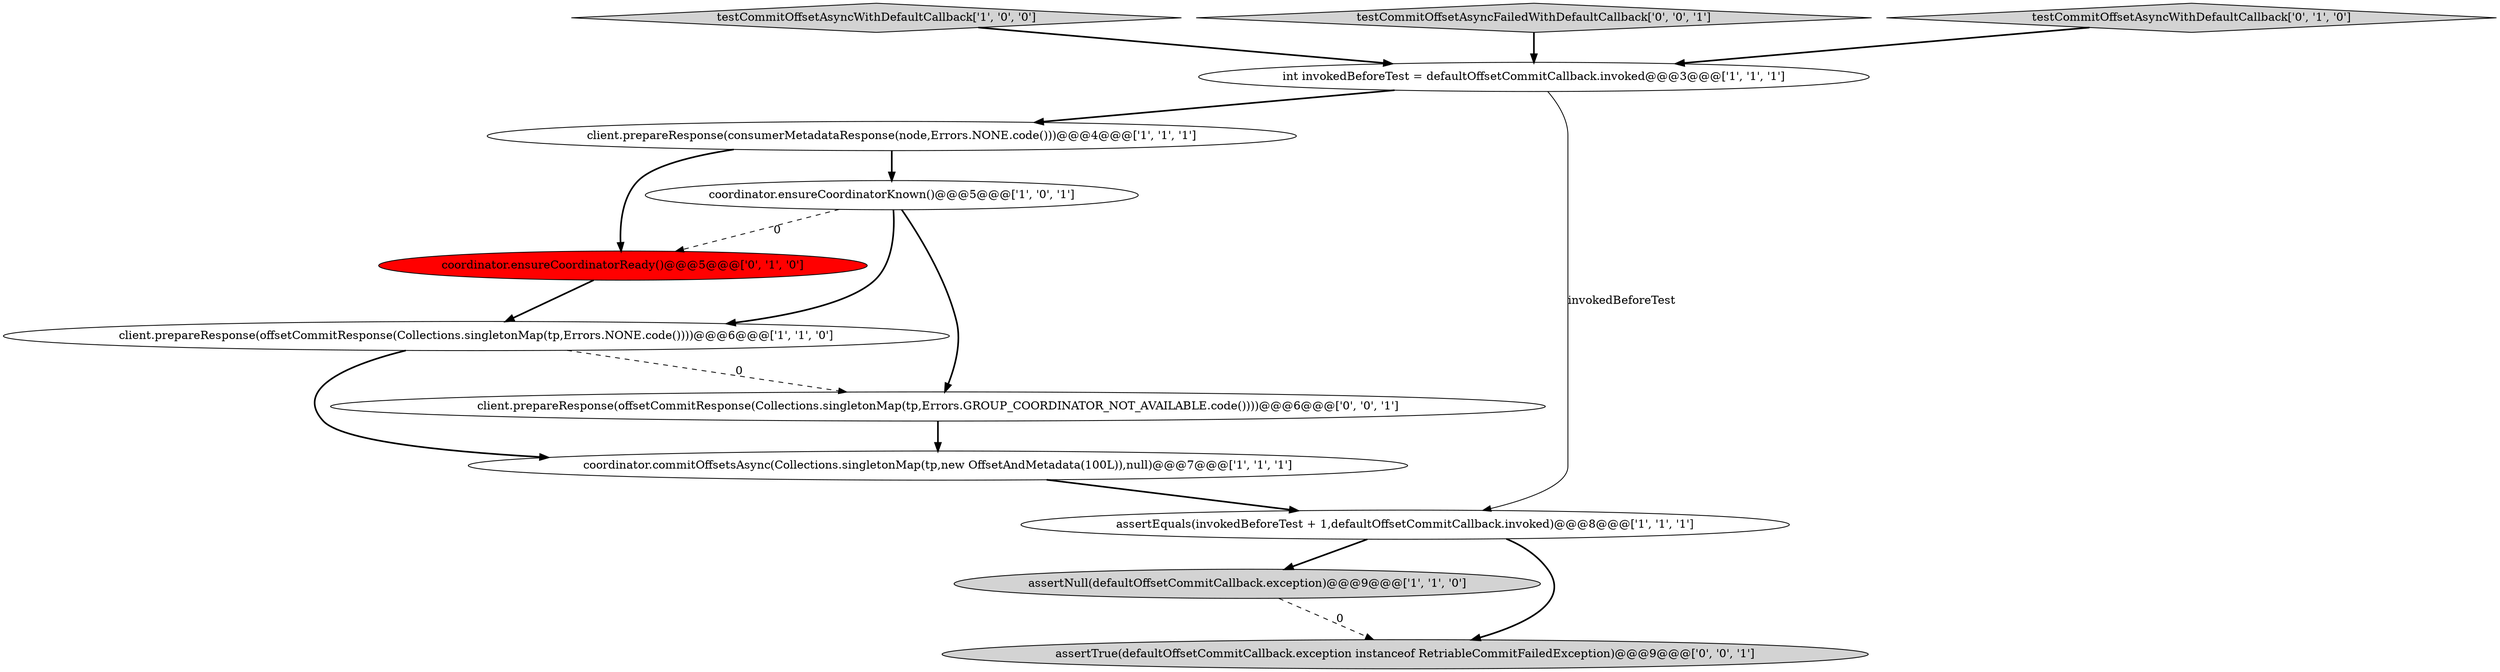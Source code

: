 digraph {
4 [style = filled, label = "coordinator.commitOffsetsAsync(Collections.singletonMap(tp,new OffsetAndMetadata(100L)),null)@@@7@@@['1', '1', '1']", fillcolor = white, shape = ellipse image = "AAA0AAABBB1BBB"];
3 [style = filled, label = "testCommitOffsetAsyncWithDefaultCallback['1', '0', '0']", fillcolor = lightgray, shape = diamond image = "AAA0AAABBB1BBB"];
1 [style = filled, label = "client.prepareResponse(offsetCommitResponse(Collections.singletonMap(tp,Errors.NONE.code())))@@@6@@@['1', '1', '0']", fillcolor = white, shape = ellipse image = "AAA0AAABBB1BBB"];
11 [style = filled, label = "testCommitOffsetAsyncFailedWithDefaultCallback['0', '0', '1']", fillcolor = lightgray, shape = diamond image = "AAA0AAABBB3BBB"];
12 [style = filled, label = "client.prepareResponse(offsetCommitResponse(Collections.singletonMap(tp,Errors.GROUP_COORDINATOR_NOT_AVAILABLE.code())))@@@6@@@['0', '0', '1']", fillcolor = white, shape = ellipse image = "AAA0AAABBB3BBB"];
6 [style = filled, label = "int invokedBeforeTest = defaultOffsetCommitCallback.invoked@@@3@@@['1', '1', '1']", fillcolor = white, shape = ellipse image = "AAA0AAABBB1BBB"];
8 [style = filled, label = "coordinator.ensureCoordinatorReady()@@@5@@@['0', '1', '0']", fillcolor = red, shape = ellipse image = "AAA1AAABBB2BBB"];
0 [style = filled, label = "assertNull(defaultOffsetCommitCallback.exception)@@@9@@@['1', '1', '0']", fillcolor = lightgray, shape = ellipse image = "AAA0AAABBB1BBB"];
9 [style = filled, label = "testCommitOffsetAsyncWithDefaultCallback['0', '1', '0']", fillcolor = lightgray, shape = diamond image = "AAA0AAABBB2BBB"];
7 [style = filled, label = "client.prepareResponse(consumerMetadataResponse(node,Errors.NONE.code()))@@@4@@@['1', '1', '1']", fillcolor = white, shape = ellipse image = "AAA0AAABBB1BBB"];
5 [style = filled, label = "coordinator.ensureCoordinatorKnown()@@@5@@@['1', '0', '1']", fillcolor = white, shape = ellipse image = "AAA0AAABBB1BBB"];
10 [style = filled, label = "assertTrue(defaultOffsetCommitCallback.exception instanceof RetriableCommitFailedException)@@@9@@@['0', '0', '1']", fillcolor = lightgray, shape = ellipse image = "AAA0AAABBB3BBB"];
2 [style = filled, label = "assertEquals(invokedBeforeTest + 1,defaultOffsetCommitCallback.invoked)@@@8@@@['1', '1', '1']", fillcolor = white, shape = ellipse image = "AAA0AAABBB1BBB"];
5->8 [style = dashed, label="0"];
8->1 [style = bold, label=""];
1->12 [style = dashed, label="0"];
5->1 [style = bold, label=""];
3->6 [style = bold, label=""];
1->4 [style = bold, label=""];
7->5 [style = bold, label=""];
2->0 [style = bold, label=""];
11->6 [style = bold, label=""];
4->2 [style = bold, label=""];
6->7 [style = bold, label=""];
12->4 [style = bold, label=""];
5->12 [style = bold, label=""];
7->8 [style = bold, label=""];
2->10 [style = bold, label=""];
6->2 [style = solid, label="invokedBeforeTest"];
0->10 [style = dashed, label="0"];
9->6 [style = bold, label=""];
}
